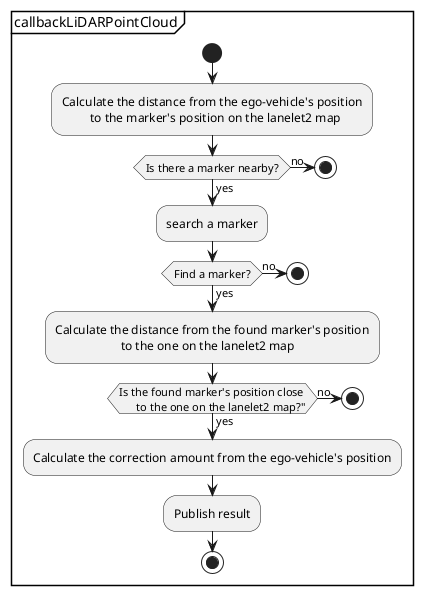 @startuml

group callbackLiDARPointCloud
  start
  :Calculate the distance from the ego-vehicle's position
           to the marker's position on the lanelet2 map;
  if (Is there a marker nearby?) then (yes)
    :search a marker;
    if (Find a marker?) then (yes)
      :Calculate the distance from the found marker's position
                           to the one on the lanelet2 map;
      if (Is the found marker's position close
      to the one on the lanelet2 map?") then (yes)
      :Calculate the correction amount from the ego-vehicle's position;
      :Publish result;
      else (no)
        stop
      endif
    else (no)
        stop
    endif
  else (no)
    stop
  endif
  stop
end group

@enduml
